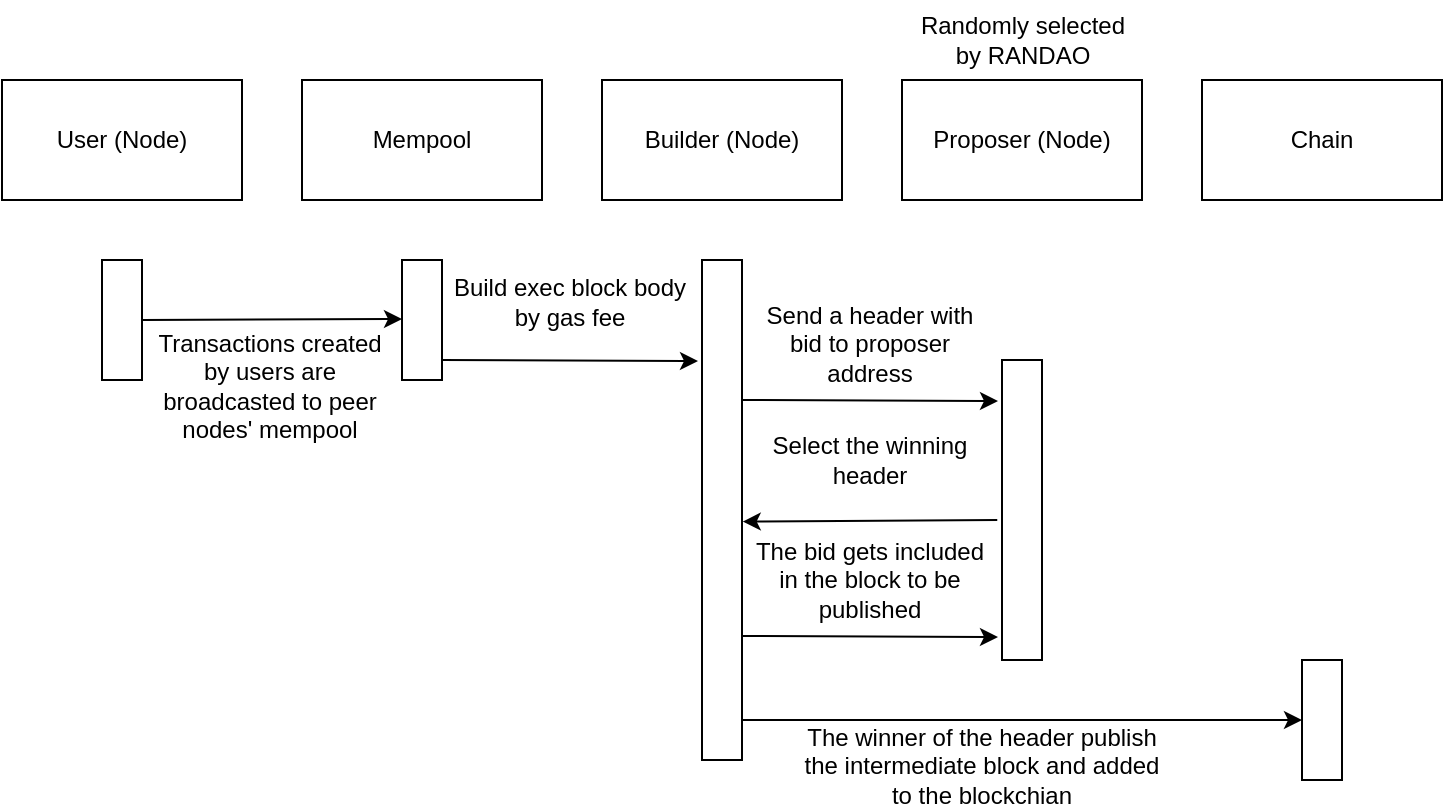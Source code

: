 <mxfile version="21.6.5" type="github">
  <diagram name="Page-1" id="gS1lGw4ghUpdOXam-v53">
    <mxGraphModel dx="795" dy="508" grid="1" gridSize="10" guides="1" tooltips="1" connect="1" arrows="1" fold="1" page="1" pageScale="1" pageWidth="827" pageHeight="1169" math="0" shadow="0">
      <root>
        <mxCell id="0" />
        <mxCell id="1" parent="0" />
        <mxCell id="BJs5YMrsWI-7I0nCcWpp-3" value="Mempool" style="rounded=0;whiteSpace=wrap;html=1;" parent="1" vertex="1">
          <mxGeometry x="230" y="120" width="120" height="60" as="geometry" />
        </mxCell>
        <mxCell id="BJs5YMrsWI-7I0nCcWpp-4" value="Builder&amp;nbsp;(Node)" style="rounded=0;whiteSpace=wrap;html=1;" parent="1" vertex="1">
          <mxGeometry x="380" y="120" width="120" height="60" as="geometry" />
        </mxCell>
        <mxCell id="BJs5YMrsWI-7I0nCcWpp-5" value="Proposer&amp;nbsp;(Node)" style="rounded=0;whiteSpace=wrap;html=1;" parent="1" vertex="1">
          <mxGeometry x="530" y="120" width="120" height="60" as="geometry" />
        </mxCell>
        <mxCell id="BJs5YMrsWI-7I0nCcWpp-6" value="" style="endArrow=classic;html=1;rounded=0;exitX=1;exitY=0.5;exitDx=0;exitDy=0;" parent="1" edge="1" source="QJzAAvv34o0oOycXektx-2">
          <mxGeometry width="50" height="50" relative="1" as="geometry">
            <mxPoint x="160" y="240" as="sourcePoint" />
            <mxPoint x="280" y="239.5" as="targetPoint" />
          </mxGeometry>
        </mxCell>
        <mxCell id="BJs5YMrsWI-7I0nCcWpp-8" value="" style="rounded=0;whiteSpace=wrap;html=1;" parent="1" vertex="1">
          <mxGeometry x="280" y="210" width="20" height="60" as="geometry" />
        </mxCell>
        <mxCell id="BJs5YMrsWI-7I0nCcWpp-10" value="Transactions created by users are broadcasted to peer nodes&#39; mempool" style="rounded=0;whiteSpace=wrap;html=1;strokeColor=none;fillColor=none;" parent="1" vertex="1">
          <mxGeometry x="154" y="248" width="120" height="50" as="geometry" />
        </mxCell>
        <mxCell id="BJs5YMrsWI-7I0nCcWpp-11" value="" style="endArrow=classic;html=1;rounded=0;entryX=-0.1;entryY=0.158;entryDx=0;entryDy=0;entryPerimeter=0;" parent="1" edge="1">
          <mxGeometry width="50" height="50" relative="1" as="geometry">
            <mxPoint x="300" y="260" as="sourcePoint" />
            <mxPoint x="428" y="260.52" as="targetPoint" />
          </mxGeometry>
        </mxCell>
        <mxCell id="BJs5YMrsWI-7I0nCcWpp-12" value="" style="rounded=0;whiteSpace=wrap;html=1;" parent="1" vertex="1">
          <mxGeometry x="430" y="210" width="20" height="250" as="geometry" />
        </mxCell>
        <mxCell id="BJs5YMrsWI-7I0nCcWpp-13" value="Build exec block body by gas fee" style="rounded=0;whiteSpace=wrap;html=1;strokeColor=none;fillColor=none;" parent="1" vertex="1">
          <mxGeometry x="304" y="211" width="120" height="40" as="geometry" />
        </mxCell>
        <mxCell id="BJs5YMrsWI-7I0nCcWpp-14" value="Send a header with bid to proposer address" style="rounded=0;whiteSpace=wrap;html=1;strokeColor=none;fillColor=none;" parent="1" vertex="1">
          <mxGeometry x="454" y="232" width="120" height="40" as="geometry" />
        </mxCell>
        <mxCell id="BJs5YMrsWI-7I0nCcWpp-15" value="" style="endArrow=classic;html=1;rounded=0;entryX=-0.1;entryY=0.158;entryDx=0;entryDy=0;entryPerimeter=0;" parent="1" edge="1">
          <mxGeometry width="50" height="50" relative="1" as="geometry">
            <mxPoint x="450" y="280" as="sourcePoint" />
            <mxPoint x="578" y="280.5" as="targetPoint" />
          </mxGeometry>
        </mxCell>
        <mxCell id="BJs5YMrsWI-7I0nCcWpp-16" value="" style="rounded=0;whiteSpace=wrap;html=1;" parent="1" vertex="1">
          <mxGeometry x="580" y="260" width="20" height="150" as="geometry" />
        </mxCell>
        <mxCell id="BJs5YMrsWI-7I0nCcWpp-17" value="" style="endArrow=classic;html=1;rounded=0;exitX=-0.137;exitY=0.58;exitDx=0;exitDy=0;exitPerimeter=0;" parent="1" edge="1">
          <mxGeometry width="50" height="50" relative="1" as="geometry">
            <mxPoint x="577.63" y="340.0" as="sourcePoint" />
            <mxPoint x="450.37" y="340.8" as="targetPoint" />
          </mxGeometry>
        </mxCell>
        <mxCell id="BJs5YMrsWI-7I0nCcWpp-18" value="Select the winning header" style="rounded=0;whiteSpace=wrap;html=1;strokeColor=none;fillColor=none;" parent="1" vertex="1">
          <mxGeometry x="454" y="290" width="120" height="40" as="geometry" />
        </mxCell>
        <mxCell id="BJs5YMrsWI-7I0nCcWpp-19" value="" style="endArrow=classic;html=1;rounded=0;entryX=0;entryY=0.5;entryDx=0;entryDy=0;" parent="1" target="BJs5YMrsWI-7I0nCcWpp-21" edge="1">
          <mxGeometry width="50" height="50" relative="1" as="geometry">
            <mxPoint x="450" y="440" as="sourcePoint" />
            <mxPoint x="710" y="440" as="targetPoint" />
          </mxGeometry>
        </mxCell>
        <mxCell id="BJs5YMrsWI-7I0nCcWpp-20" value="Chain" style="rounded=0;whiteSpace=wrap;html=1;" parent="1" vertex="1">
          <mxGeometry x="680" y="120" width="120" height="60" as="geometry" />
        </mxCell>
        <mxCell id="BJs5YMrsWI-7I0nCcWpp-21" value="" style="rounded=0;whiteSpace=wrap;html=1;" parent="1" vertex="1">
          <mxGeometry x="730" y="410" width="20" height="60" as="geometry" />
        </mxCell>
        <mxCell id="BJs5YMrsWI-7I0nCcWpp-22" value="The winner of the header publish the intermediate block and added to the blockchian" style="rounded=0;whiteSpace=wrap;html=1;strokeColor=none;fillColor=none;" parent="1" vertex="1">
          <mxGeometry x="480" y="443" width="180" height="40" as="geometry" />
        </mxCell>
        <mxCell id="BJs5YMrsWI-7I0nCcWpp-23" value="The bid gets included in the block to be published" style="rounded=0;whiteSpace=wrap;html=1;strokeColor=none;fillColor=none;" parent="1" vertex="1">
          <mxGeometry x="454" y="350" width="120" height="40" as="geometry" />
        </mxCell>
        <mxCell id="BJs5YMrsWI-7I0nCcWpp-24" value="" style="endArrow=classic;html=1;rounded=0;entryX=-0.1;entryY=0.158;entryDx=0;entryDy=0;entryPerimeter=0;" parent="1" edge="1">
          <mxGeometry width="50" height="50" relative="1" as="geometry">
            <mxPoint x="450" y="398" as="sourcePoint" />
            <mxPoint x="578" y="398.5" as="targetPoint" />
          </mxGeometry>
        </mxCell>
        <mxCell id="QJzAAvv34o0oOycXektx-1" value="User (Node)" style="rounded=0;whiteSpace=wrap;html=1;" vertex="1" parent="1">
          <mxGeometry x="80" y="120" width="120" height="60" as="geometry" />
        </mxCell>
        <mxCell id="QJzAAvv34o0oOycXektx-2" value="" style="rounded=0;whiteSpace=wrap;html=1;" vertex="1" parent="1">
          <mxGeometry x="130" y="210" width="20" height="60" as="geometry" />
        </mxCell>
        <mxCell id="QJzAAvv34o0oOycXektx-3" value="Randomly selected&lt;br&gt;by RANDAO" style="text;html=1;align=center;verticalAlign=middle;resizable=0;points=[];autosize=1;strokeColor=none;fillColor=none;" vertex="1" parent="1">
          <mxGeometry x="525" y="80" width="130" height="40" as="geometry" />
        </mxCell>
      </root>
    </mxGraphModel>
  </diagram>
</mxfile>
